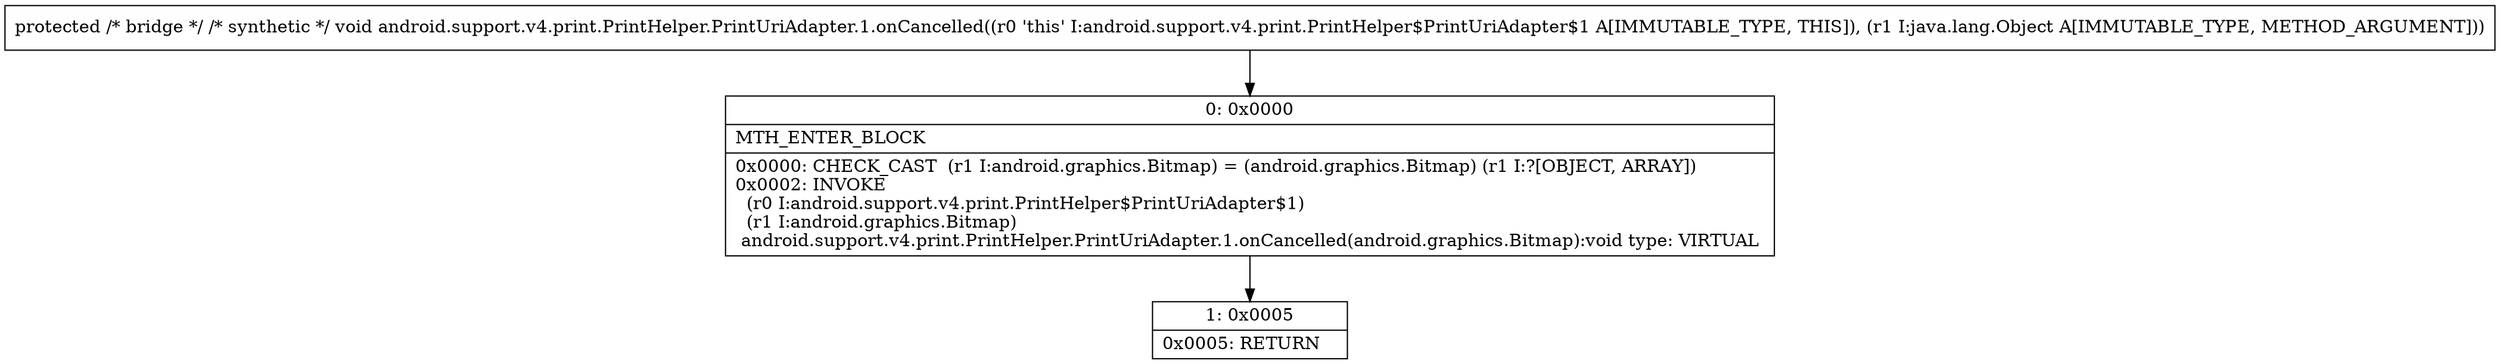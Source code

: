 digraph "CFG forandroid.support.v4.print.PrintHelper.PrintUriAdapter.1.onCancelled(Ljava\/lang\/Object;)V" {
Node_0 [shape=record,label="{0\:\ 0x0000|MTH_ENTER_BLOCK\l|0x0000: CHECK_CAST  (r1 I:android.graphics.Bitmap) = (android.graphics.Bitmap) (r1 I:?[OBJECT, ARRAY]) \l0x0002: INVOKE  \l  (r0 I:android.support.v4.print.PrintHelper$PrintUriAdapter$1)\l  (r1 I:android.graphics.Bitmap)\l android.support.v4.print.PrintHelper.PrintUriAdapter.1.onCancelled(android.graphics.Bitmap):void type: VIRTUAL \l}"];
Node_1 [shape=record,label="{1\:\ 0x0005|0x0005: RETURN   \l}"];
MethodNode[shape=record,label="{protected \/* bridge *\/ \/* synthetic *\/ void android.support.v4.print.PrintHelper.PrintUriAdapter.1.onCancelled((r0 'this' I:android.support.v4.print.PrintHelper$PrintUriAdapter$1 A[IMMUTABLE_TYPE, THIS]), (r1 I:java.lang.Object A[IMMUTABLE_TYPE, METHOD_ARGUMENT])) }"];
MethodNode -> Node_0;
Node_0 -> Node_1;
}

